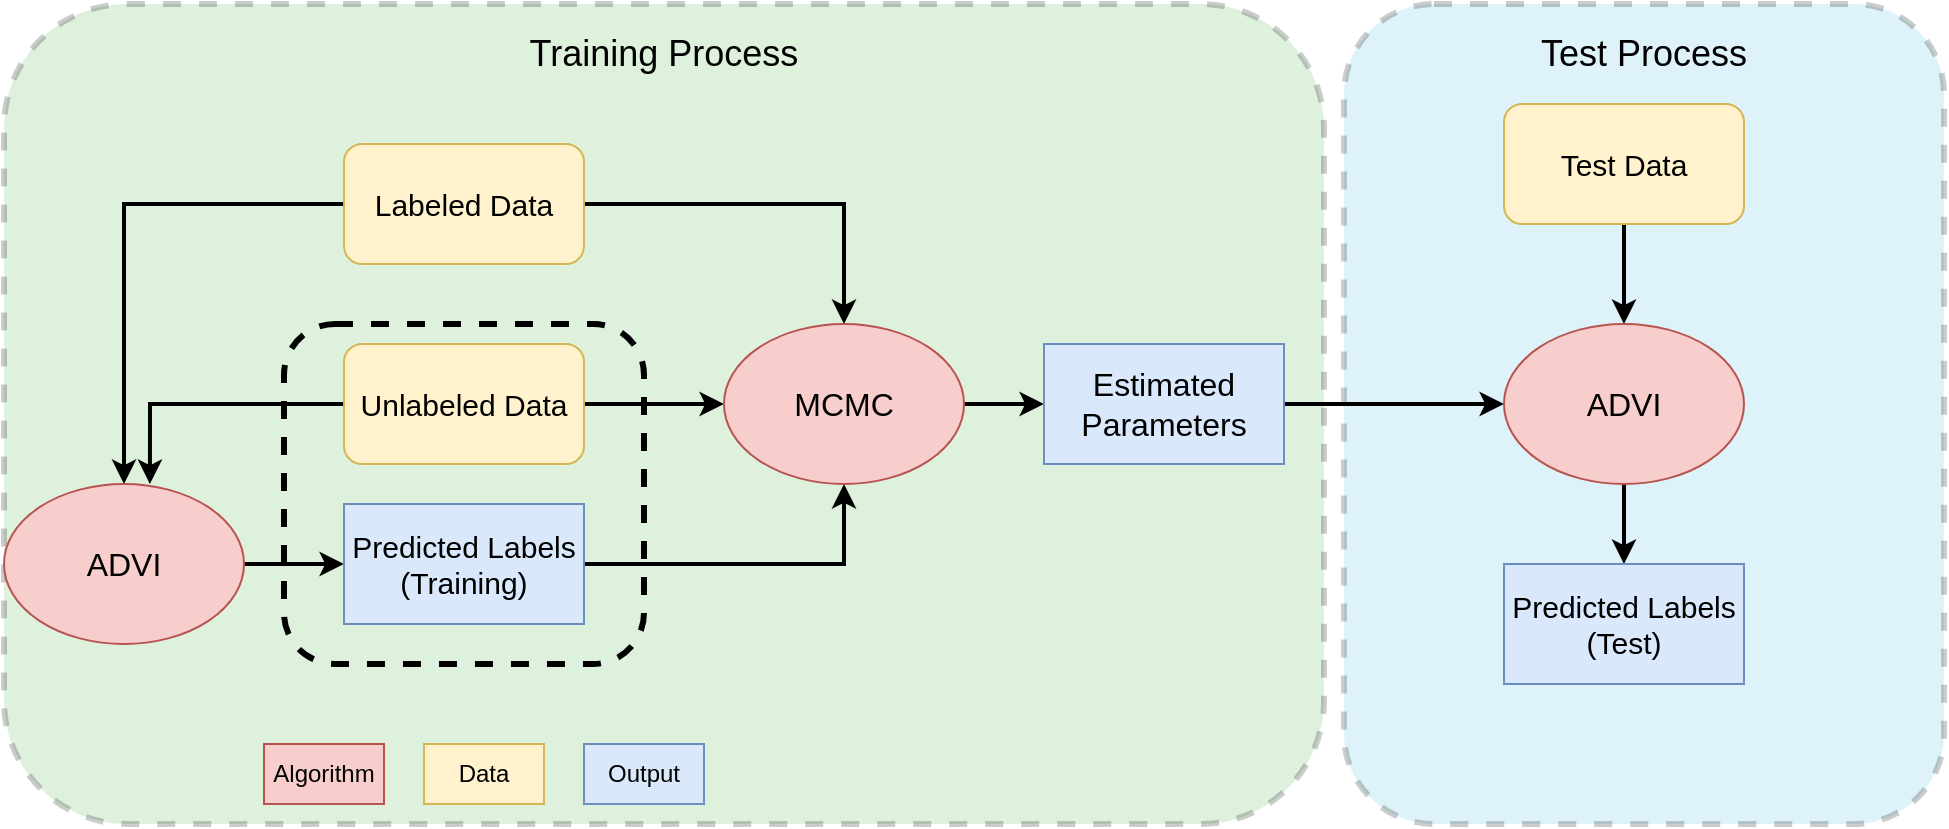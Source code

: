 <mxfile version="26.0.16">
  <diagram name="Page-1" id="jYUmLfXh1z_BAC6ygCbw">
    <mxGraphModel dx="966" dy="650" grid="1" gridSize="10" guides="1" tooltips="1" connect="1" arrows="1" fold="1" page="1" pageScale="1" pageWidth="827" pageHeight="1169" math="1" shadow="0">
      <root>
        <mxCell id="0" />
        <mxCell id="1" parent="0" />
        <mxCell id="-yDGo8hcU--yGFeqFQzQ-3" value="" style="rounded=1;whiteSpace=wrap;html=1;strokeWidth=3;fillColor=#55BFE0;dashed=1;opacity=20;" vertex="1" parent="1">
          <mxGeometry x="830" y="40" width="300" height="410" as="geometry" />
        </mxCell>
        <mxCell id="-yDGo8hcU--yGFeqFQzQ-1" value="" style="rounded=1;whiteSpace=wrap;html=1;strokeWidth=3;fillColor=#57B958;dashed=1;opacity=20;" vertex="1" parent="1">
          <mxGeometry x="160" y="40" width="660" height="410" as="geometry" />
        </mxCell>
        <mxCell id="-yDGo8hcU--yGFeqFQzQ-2" value="Training Process" style="text;html=1;align=center;verticalAlign=middle;whiteSpace=wrap;rounded=0;fontSize=18;" vertex="1" parent="1">
          <mxGeometry x="190" y="50" width="600" height="30" as="geometry" />
        </mxCell>
        <mxCell id="HkoRFRenkS0anW4b3fNo-1" value="" style="rounded=1;whiteSpace=wrap;html=1;strokeWidth=3;dashed=1;fillColor=none;" parent="1" vertex="1">
          <mxGeometry x="300" y="200" width="180" height="170" as="geometry" />
        </mxCell>
        <mxCell id="5ea07RuGtX9LsD7H2_pY-15" style="edgeStyle=orthogonalEdgeStyle;rounded=0;orthogonalLoop=1;jettySize=auto;html=1;entryX=0.5;entryY=0;entryDx=0;entryDy=0;fontSize=16;strokeWidth=2;" parent="1" source="5ea07RuGtX9LsD7H2_pY-1" target="5ea07RuGtX9LsD7H2_pY-4" edge="1">
          <mxGeometry relative="1" as="geometry" />
        </mxCell>
        <mxCell id="5ea07RuGtX9LsD7H2_pY-18" style="edgeStyle=orthogonalEdgeStyle;rounded=0;orthogonalLoop=1;jettySize=auto;html=1;entryX=0.5;entryY=0;entryDx=0;entryDy=0;fontSize=16;strokeWidth=2;" parent="1" source="5ea07RuGtX9LsD7H2_pY-1" target="5ea07RuGtX9LsD7H2_pY-9" edge="1">
          <mxGeometry relative="1" as="geometry" />
        </mxCell>
        <mxCell id="5ea07RuGtX9LsD7H2_pY-1" value="Labeled Data" style="rounded=1;whiteSpace=wrap;html=1;fillColor=#fff2cc;strokeColor=#d6b656;fontSize=15;" parent="1" vertex="1">
          <mxGeometry x="330" y="110" width="120" height="60" as="geometry" />
        </mxCell>
        <mxCell id="5ea07RuGtX9LsD7H2_pY-16" style="edgeStyle=orthogonalEdgeStyle;rounded=0;orthogonalLoop=1;jettySize=auto;html=1;fontSize=16;strokeWidth=2;entryX=0.608;entryY=0;entryDx=0;entryDy=0;entryPerimeter=0;" parent="1" source="5ea07RuGtX9LsD7H2_pY-2" target="5ea07RuGtX9LsD7H2_pY-4" edge="1">
          <mxGeometry relative="1" as="geometry" />
        </mxCell>
        <mxCell id="5ea07RuGtX9LsD7H2_pY-19" style="edgeStyle=orthogonalEdgeStyle;rounded=0;orthogonalLoop=1;jettySize=auto;html=1;entryX=0;entryY=0.5;entryDx=0;entryDy=0;fontSize=16;strokeWidth=2;" parent="1" source="5ea07RuGtX9LsD7H2_pY-2" target="5ea07RuGtX9LsD7H2_pY-9" edge="1">
          <mxGeometry relative="1" as="geometry" />
        </mxCell>
        <mxCell id="5ea07RuGtX9LsD7H2_pY-2" value="Unlabeled Data" style="rounded=1;whiteSpace=wrap;html=1;fillColor=#fff2cc;strokeColor=#d6b656;fontSize=15;" parent="1" vertex="1">
          <mxGeometry x="330" y="210" width="120" height="60" as="geometry" />
        </mxCell>
        <mxCell id="5ea07RuGtX9LsD7H2_pY-17" style="edgeStyle=orthogonalEdgeStyle;rounded=0;orthogonalLoop=1;jettySize=auto;html=1;entryX=0;entryY=0.5;entryDx=0;entryDy=0;exitX=1;exitY=0.5;exitDx=0;exitDy=0;fontSize=16;strokeWidth=2;" parent="1" source="5ea07RuGtX9LsD7H2_pY-4" target="5ea07RuGtX9LsD7H2_pY-7" edge="1">
          <mxGeometry relative="1" as="geometry" />
        </mxCell>
        <mxCell id="5ea07RuGtX9LsD7H2_pY-4" value="ADVI" style="ellipse;whiteSpace=wrap;html=1;fillColor=#f8cecc;strokeColor=#b85450;fontSize=16;" parent="1" vertex="1">
          <mxGeometry x="160" y="280" width="120" height="80" as="geometry" />
        </mxCell>
        <mxCell id="5ea07RuGtX9LsD7H2_pY-20" style="edgeStyle=orthogonalEdgeStyle;rounded=0;orthogonalLoop=1;jettySize=auto;html=1;entryX=0.5;entryY=1;entryDx=0;entryDy=0;fontSize=16;strokeWidth=2;" parent="1" source="5ea07RuGtX9LsD7H2_pY-7" target="5ea07RuGtX9LsD7H2_pY-9" edge="1">
          <mxGeometry relative="1" as="geometry" />
        </mxCell>
        <mxCell id="5ea07RuGtX9LsD7H2_pY-7" value="Predicted Labels&lt;br&gt;(Training)" style="whiteSpace=wrap;html=1;fillColor=#dae8fc;strokeColor=#6c8ebf;fontSize=15;" parent="1" vertex="1">
          <mxGeometry x="330" y="290" width="120" height="60" as="geometry" />
        </mxCell>
        <mxCell id="5ea07RuGtX9LsD7H2_pY-21" style="edgeStyle=orthogonalEdgeStyle;rounded=0;orthogonalLoop=1;jettySize=auto;html=1;entryX=0;entryY=0.5;entryDx=0;entryDy=0;fontSize=16;strokeWidth=2;" parent="1" source="5ea07RuGtX9LsD7H2_pY-9" target="5ea07RuGtX9LsD7H2_pY-13" edge="1">
          <mxGeometry relative="1" as="geometry" />
        </mxCell>
        <mxCell id="5ea07RuGtX9LsD7H2_pY-9" value="MCMC" style="ellipse;whiteSpace=wrap;html=1;fillColor=#f8cecc;strokeColor=#b85450;fontSize=16;" parent="1" vertex="1">
          <mxGeometry x="520" y="200" width="120" height="80" as="geometry" />
        </mxCell>
        <mxCell id="-yDGo8hcU--yGFeqFQzQ-11" style="edgeStyle=orthogonalEdgeStyle;rounded=0;orthogonalLoop=1;jettySize=auto;html=1;entryX=0;entryY=0.5;entryDx=0;entryDy=0;strokeWidth=2;exitX=1;exitY=0.5;exitDx=0;exitDy=0;" edge="1" parent="1" source="5ea07RuGtX9LsD7H2_pY-13" target="-yDGo8hcU--yGFeqFQzQ-5">
          <mxGeometry relative="1" as="geometry">
            <mxPoint x="810" y="240" as="sourcePoint" />
          </mxGeometry>
        </mxCell>
        <mxCell id="5ea07RuGtX9LsD7H2_pY-13" value="Estimated&lt;br&gt;Parameters" style="whiteSpace=wrap;html=1;fillColor=#dae8fc;strokeColor=#6c8ebf;fontSize=16;" parent="1" vertex="1">
          <mxGeometry x="680" y="210" width="120" height="60" as="geometry" />
        </mxCell>
        <mxCell id="5ea07RuGtX9LsD7H2_pY-24" value="Algorithm" style="text;html=1;align=center;verticalAlign=middle;whiteSpace=wrap;rounded=0;fillColor=#f8cecc;strokeColor=#b85450;" parent="1" vertex="1">
          <mxGeometry x="290" y="410" width="60" height="30" as="geometry" />
        </mxCell>
        <mxCell id="5ea07RuGtX9LsD7H2_pY-25" value="Data" style="text;html=1;align=center;verticalAlign=middle;whiteSpace=wrap;rounded=0;fillColor=#fff2cc;strokeColor=#d6b656;" parent="1" vertex="1">
          <mxGeometry x="370" y="410" width="60" height="30" as="geometry" />
        </mxCell>
        <mxCell id="5ea07RuGtX9LsD7H2_pY-26" value="Output" style="text;html=1;align=center;verticalAlign=middle;whiteSpace=wrap;rounded=0;fillColor=#dae8fc;strokeColor=#6c8ebf;" parent="1" vertex="1">
          <mxGeometry x="450" y="410" width="60" height="30" as="geometry" />
        </mxCell>
        <mxCell id="-yDGo8hcU--yGFeqFQzQ-8" style="edgeStyle=orthogonalEdgeStyle;rounded=0;orthogonalLoop=1;jettySize=auto;html=1;entryX=0.5;entryY=0;entryDx=0;entryDy=0;strokeWidth=2;" edge="1" parent="1" source="-yDGo8hcU--yGFeqFQzQ-4" target="-yDGo8hcU--yGFeqFQzQ-5">
          <mxGeometry relative="1" as="geometry" />
        </mxCell>
        <mxCell id="-yDGo8hcU--yGFeqFQzQ-4" value="Test Data" style="rounded=1;whiteSpace=wrap;html=1;fillColor=#fff2cc;strokeColor=#d6b656;fontSize=15;" vertex="1" parent="1">
          <mxGeometry x="910" y="90" width="120" height="60" as="geometry" />
        </mxCell>
        <mxCell id="-yDGo8hcU--yGFeqFQzQ-10" style="edgeStyle=orthogonalEdgeStyle;rounded=0;orthogonalLoop=1;jettySize=auto;html=1;entryX=0.5;entryY=0;entryDx=0;entryDy=0;strokeWidth=2;" edge="1" parent="1" source="-yDGo8hcU--yGFeqFQzQ-5" target="-yDGo8hcU--yGFeqFQzQ-9">
          <mxGeometry relative="1" as="geometry" />
        </mxCell>
        <mxCell id="-yDGo8hcU--yGFeqFQzQ-5" value="ADVI" style="ellipse;whiteSpace=wrap;html=1;fillColor=#f8cecc;strokeColor=#b85450;fontSize=16;" vertex="1" parent="1">
          <mxGeometry x="910" y="200" width="120" height="80" as="geometry" />
        </mxCell>
        <mxCell id="-yDGo8hcU--yGFeqFQzQ-9" value="Predicted Labels&lt;br&gt;(Test)" style="whiteSpace=wrap;html=1;fillColor=#dae8fc;strokeColor=#6c8ebf;fontSize=15;" vertex="1" parent="1">
          <mxGeometry x="910" y="320" width="120" height="60" as="geometry" />
        </mxCell>
        <mxCell id="-yDGo8hcU--yGFeqFQzQ-12" value="Test&lt;span style=&quot;background-color: transparent; color: light-dark(rgb(0, 0, 0), rgb(255, 255, 255));&quot;&gt;&amp;nbsp;Process&lt;/span&gt;" style="text;html=1;align=center;verticalAlign=middle;whiteSpace=wrap;rounded=0;fontSize=18;" vertex="1" parent="1">
          <mxGeometry x="850" y="50" width="260" height="30" as="geometry" />
        </mxCell>
      </root>
    </mxGraphModel>
  </diagram>
</mxfile>
